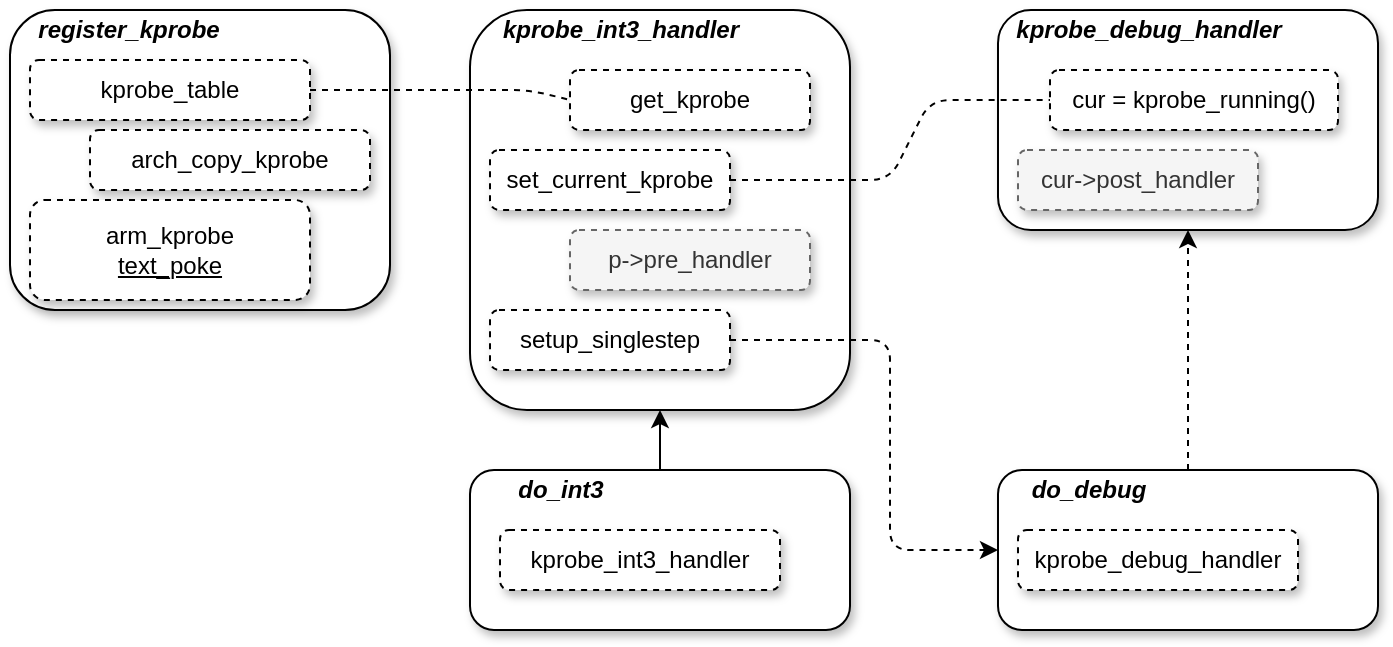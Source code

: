 <mxfile version="13.3.0" type="github">
  <diagram id="IFrhrqgHPlLCJnyAjFTX" name="第 1 页">
    <mxGraphModel dx="1773" dy="542" grid="1" gridSize="10" guides="1" tooltips="1" connect="1" arrows="1" fold="1" page="1" pageScale="1" pageWidth="827" pageHeight="1169" math="0" shadow="0">
      <root>
        <mxCell id="0" />
        <mxCell id="1" parent="0" />
        <mxCell id="JVRPQKpvG02_lBMR82Qk-1" value="" style="rounded=1;whiteSpace=wrap;html=1;shadow=1;" parent="1" vertex="1">
          <mxGeometry x="414" y="180" width="190" height="110" as="geometry" />
        </mxCell>
        <mxCell id="JVRPQKpvG02_lBMR82Qk-2" value="&lt;b&gt;&lt;i&gt;kprobe_debug_handler&lt;/i&gt;&lt;/b&gt;" style="text;html=1;align=center;verticalAlign=middle;resizable=0;points=[];autosize=1;" parent="1" vertex="1">
          <mxGeometry x="414" y="180" width="150" height="20" as="geometry" />
        </mxCell>
        <mxCell id="JVRPQKpvG02_lBMR82Qk-3" value="" style="rounded=1;whiteSpace=wrap;html=1;shadow=1;" parent="1" vertex="1">
          <mxGeometry x="414" y="410" width="190" height="80" as="geometry" />
        </mxCell>
        <mxCell id="JVRPQKpvG02_lBMR82Qk-4" value="&lt;b&gt;&lt;i&gt;do_debug&lt;/i&gt;&lt;/b&gt;" style="text;html=1;align=center;verticalAlign=middle;resizable=0;points=[];autosize=1;" parent="1" vertex="1">
          <mxGeometry x="424" y="410" width="70" height="20" as="geometry" />
        </mxCell>
        <mxCell id="JVRPQKpvG02_lBMR82Qk-5" value="cur-&amp;gt;post_handler" style="rounded=1;whiteSpace=wrap;html=1;shadow=1;dashed=1;fillColor=#f5f5f5;strokeColor=#666666;fontColor=#333333;" parent="1" vertex="1">
          <mxGeometry x="424" y="250" width="120" height="30" as="geometry" />
        </mxCell>
        <mxCell id="JVRPQKpvG02_lBMR82Qk-6" value="cur = kprobe_running()" style="rounded=1;whiteSpace=wrap;html=1;shadow=1;dashed=1;" parent="1" vertex="1">
          <mxGeometry x="440" y="210" width="144" height="30" as="geometry" />
        </mxCell>
        <mxCell id="JVRPQKpvG02_lBMR82Qk-7" value="kprobe_debug_handler" style="rounded=1;whiteSpace=wrap;html=1;shadow=1;dashed=1;" parent="1" vertex="1">
          <mxGeometry x="424" y="440" width="140" height="30" as="geometry" />
        </mxCell>
        <mxCell id="JVRPQKpvG02_lBMR82Qk-8" value="" style="rounded=1;whiteSpace=wrap;html=1;shadow=1;" parent="1" vertex="1">
          <mxGeometry x="150" y="180" width="190" height="200" as="geometry" />
        </mxCell>
        <mxCell id="JVRPQKpvG02_lBMR82Qk-9" value="&lt;b&gt;&lt;i&gt;kprobe_int3_handler&lt;/i&gt;&lt;/b&gt;" style="text;html=1;align=center;verticalAlign=middle;resizable=0;points=[];autosize=1;" parent="1" vertex="1">
          <mxGeometry x="160" y="180" width="130" height="20" as="geometry" />
        </mxCell>
        <mxCell id="JVRPQKpvG02_lBMR82Qk-10" value="" style="rounded=1;whiteSpace=wrap;html=1;shadow=1;" parent="1" vertex="1">
          <mxGeometry x="150" y="410" width="190" height="80" as="geometry" />
        </mxCell>
        <mxCell id="JVRPQKpvG02_lBMR82Qk-11" value="&lt;b&gt;&lt;i&gt;do_int3&lt;/i&gt;&lt;/b&gt;" style="text;html=1;align=center;verticalAlign=middle;resizable=0;points=[];autosize=1;" parent="1" vertex="1">
          <mxGeometry x="165" y="410" width="60" height="20" as="geometry" />
        </mxCell>
        <mxCell id="JVRPQKpvG02_lBMR82Qk-12" value="set_current_kprobe" style="rounded=1;whiteSpace=wrap;html=1;shadow=1;dashed=1;" parent="1" vertex="1">
          <mxGeometry x="160" y="250" width="120" height="30" as="geometry" />
        </mxCell>
        <mxCell id="JVRPQKpvG02_lBMR82Qk-13" value="get_kprobe" style="rounded=1;whiteSpace=wrap;html=1;shadow=1;dashed=1;" parent="1" vertex="1">
          <mxGeometry x="200" y="210" width="120" height="30" as="geometry" />
        </mxCell>
        <mxCell id="JVRPQKpvG02_lBMR82Qk-15" value="kprobe_int3_handler" style="rounded=1;whiteSpace=wrap;html=1;shadow=1;dashed=1;" parent="1" vertex="1">
          <mxGeometry x="165" y="440" width="140" height="30" as="geometry" />
        </mxCell>
        <mxCell id="JVRPQKpvG02_lBMR82Qk-16" value="p-&amp;gt;pre_handler" style="rounded=1;whiteSpace=wrap;html=1;shadow=1;dashed=1;fillColor=#f5f5f5;strokeColor=#666666;fontColor=#333333;" parent="1" vertex="1">
          <mxGeometry x="200" y="290" width="120" height="30" as="geometry" />
        </mxCell>
        <mxCell id="JVRPQKpvG02_lBMR82Qk-17" value="setup_singlestep" style="rounded=1;whiteSpace=wrap;html=1;shadow=1;dashed=1;" parent="1" vertex="1">
          <mxGeometry x="160" y="330" width="120" height="30" as="geometry" />
        </mxCell>
        <mxCell id="JVRPQKpvG02_lBMR82Qk-18" value="" style="rounded=1;whiteSpace=wrap;html=1;shadow=1;" parent="1" vertex="1">
          <mxGeometry x="-80" y="180" width="190" height="150" as="geometry" />
        </mxCell>
        <mxCell id="JVRPQKpvG02_lBMR82Qk-19" value="&lt;b&gt;&lt;i&gt;register_kprobe&lt;/i&gt;&lt;/b&gt;" style="text;html=1;align=center;verticalAlign=middle;resizable=0;points=[];autosize=1;" parent="1" vertex="1">
          <mxGeometry x="-76" y="180" width="110" height="20" as="geometry" />
        </mxCell>
        <mxCell id="JVRPQKpvG02_lBMR82Qk-20" value="kprobe_table" style="rounded=1;whiteSpace=wrap;html=1;shadow=1;dashed=1;" parent="1" vertex="1">
          <mxGeometry x="-70" y="205" width="140" height="30" as="geometry" />
        </mxCell>
        <mxCell id="JVRPQKpvG02_lBMR82Qk-21" value="arch_copy_kprobe" style="rounded=1;whiteSpace=wrap;html=1;shadow=1;dashed=1;" parent="1" vertex="1">
          <mxGeometry x="-40" y="240" width="140" height="30" as="geometry" />
        </mxCell>
        <mxCell id="JVRPQKpvG02_lBMR82Qk-23" value="" style="endArrow=classic;html=1;exitX=0.5;exitY=0;exitDx=0;exitDy=0;entryX=0.5;entryY=1;entryDx=0;entryDy=0;" parent="1" source="JVRPQKpvG02_lBMR82Qk-10" target="JVRPQKpvG02_lBMR82Qk-8" edge="1">
          <mxGeometry width="50" height="50" relative="1" as="geometry">
            <mxPoint x="300" y="410" as="sourcePoint" />
            <mxPoint x="350" y="360" as="targetPoint" />
          </mxGeometry>
        </mxCell>
        <mxCell id="JVRPQKpvG02_lBMR82Qk-24" value="" style="endArrow=classic;html=1;exitX=1;exitY=0.5;exitDx=0;exitDy=0;entryX=0;entryY=0.5;entryDx=0;entryDy=0;dashed=1;" parent="1" source="JVRPQKpvG02_lBMR82Qk-17" target="JVRPQKpvG02_lBMR82Qk-3" edge="1">
          <mxGeometry width="50" height="50" relative="1" as="geometry">
            <mxPoint x="300" y="410" as="sourcePoint" />
            <mxPoint x="350" y="360" as="targetPoint" />
            <Array as="points">
              <mxPoint x="360" y="345" />
              <mxPoint x="360" y="450" />
            </Array>
          </mxGeometry>
        </mxCell>
        <mxCell id="JVRPQKpvG02_lBMR82Qk-25" value="" style="endArrow=classic;html=1;dashed=1;exitX=0.5;exitY=0;exitDx=0;exitDy=0;entryX=0.5;entryY=1;entryDx=0;entryDy=0;" parent="1" source="JVRPQKpvG02_lBMR82Qk-3" target="JVRPQKpvG02_lBMR82Qk-1" edge="1">
          <mxGeometry width="50" height="50" relative="1" as="geometry">
            <mxPoint x="300" y="400" as="sourcePoint" />
            <mxPoint x="350" y="350" as="targetPoint" />
          </mxGeometry>
        </mxCell>
        <mxCell id="JVRPQKpvG02_lBMR82Qk-26" value="" style="endArrow=none;dashed=1;html=1;entryX=0;entryY=0.5;entryDx=0;entryDy=0;exitX=1;exitY=0.5;exitDx=0;exitDy=0;" parent="1" source="JVRPQKpvG02_lBMR82Qk-12" target="JVRPQKpvG02_lBMR82Qk-6" edge="1">
          <mxGeometry width="50" height="50" relative="1" as="geometry">
            <mxPoint x="300" y="400" as="sourcePoint" />
            <mxPoint x="350" y="350" as="targetPoint" />
            <Array as="points">
              <mxPoint x="360" y="265" />
              <mxPoint x="380" y="225" />
            </Array>
          </mxGeometry>
        </mxCell>
        <mxCell id="JVRPQKpvG02_lBMR82Qk-27" value="" style="endArrow=none;dashed=1;html=1;exitX=1;exitY=0.5;exitDx=0;exitDy=0;entryX=0;entryY=0.5;entryDx=0;entryDy=0;" parent="1" source="JVRPQKpvG02_lBMR82Qk-20" target="JVRPQKpvG02_lBMR82Qk-13" edge="1">
          <mxGeometry width="50" height="50" relative="1" as="geometry">
            <mxPoint x="300" y="400" as="sourcePoint" />
            <mxPoint x="350" y="350" as="targetPoint" />
            <Array as="points">
              <mxPoint x="180" y="220" />
            </Array>
          </mxGeometry>
        </mxCell>
        <mxCell id="5SyBEUpc-pooQ5lEFKOo-1" value="arm_kprobe&lt;br&gt;&lt;u&gt;text_poke&lt;/u&gt;" style="rounded=1;whiteSpace=wrap;html=1;shadow=1;dashed=1;" vertex="1" parent="1">
          <mxGeometry x="-70" y="275" width="140" height="50" as="geometry" />
        </mxCell>
      </root>
    </mxGraphModel>
  </diagram>
</mxfile>
